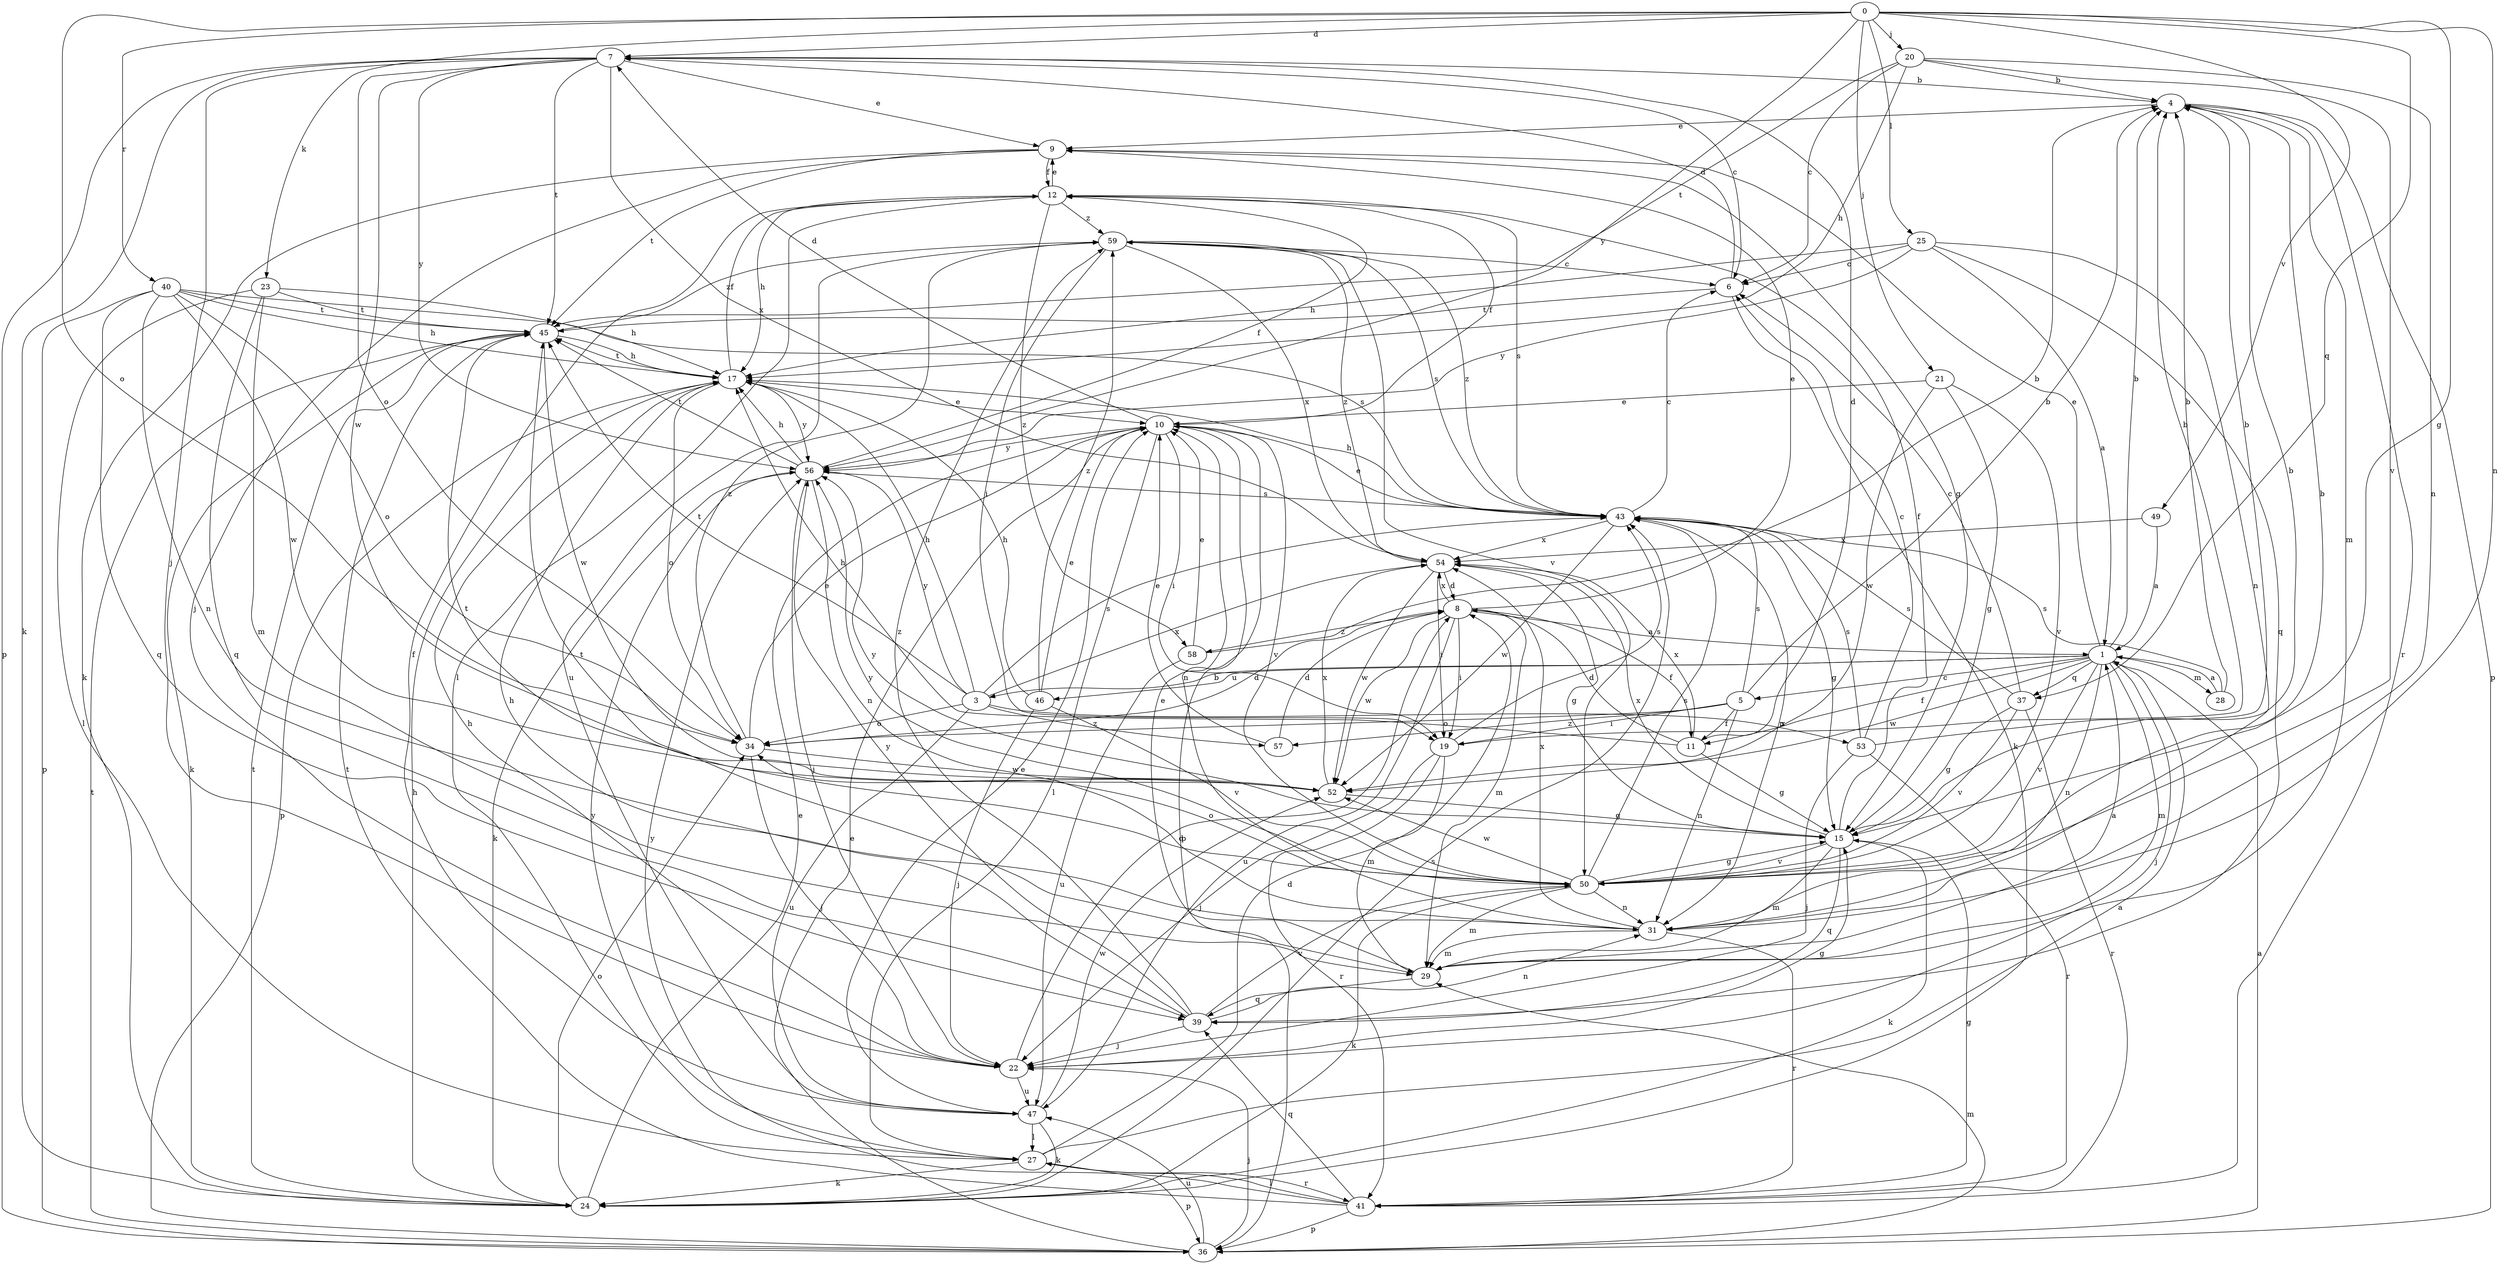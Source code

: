 strict digraph  {
0;
1;
3;
4;
5;
6;
7;
8;
9;
10;
11;
12;
15;
17;
19;
20;
21;
22;
23;
24;
25;
27;
28;
29;
31;
34;
36;
37;
39;
40;
41;
43;
45;
46;
47;
49;
50;
52;
53;
54;
56;
57;
58;
59;
0 -> 7  [label=d];
0 -> 15  [label=g];
0 -> 20  [label=j];
0 -> 21  [label=j];
0 -> 23  [label=k];
0 -> 25  [label=l];
0 -> 31  [label=n];
0 -> 34  [label=o];
0 -> 37  [label=q];
0 -> 40  [label=r];
0 -> 49  [label=v];
0 -> 56  [label=y];
1 -> 3  [label=b];
1 -> 4  [label=b];
1 -> 5  [label=c];
1 -> 9  [label=e];
1 -> 11  [label=f];
1 -> 22  [label=j];
1 -> 28  [label=m];
1 -> 29  [label=m];
1 -> 31  [label=n];
1 -> 37  [label=q];
1 -> 46  [label=u];
1 -> 50  [label=v];
1 -> 52  [label=w];
3 -> 17  [label=h];
3 -> 34  [label=o];
3 -> 43  [label=s];
3 -> 45  [label=t];
3 -> 47  [label=u];
3 -> 53  [label=x];
3 -> 54  [label=x];
3 -> 56  [label=y];
3 -> 57  [label=z];
4 -> 9  [label=e];
4 -> 29  [label=m];
4 -> 36  [label=p];
4 -> 41  [label=r];
5 -> 4  [label=b];
5 -> 11  [label=f];
5 -> 19  [label=i];
5 -> 31  [label=n];
5 -> 34  [label=o];
5 -> 43  [label=s];
5 -> 57  [label=z];
6 -> 7  [label=d];
6 -> 24  [label=k];
6 -> 45  [label=t];
7 -> 4  [label=b];
7 -> 6  [label=c];
7 -> 9  [label=e];
7 -> 22  [label=j];
7 -> 24  [label=k];
7 -> 34  [label=o];
7 -> 36  [label=p];
7 -> 45  [label=t];
7 -> 52  [label=w];
7 -> 54  [label=x];
7 -> 56  [label=y];
8 -> 1  [label=a];
8 -> 9  [label=e];
8 -> 11  [label=f];
8 -> 19  [label=i];
8 -> 29  [label=m];
8 -> 47  [label=u];
8 -> 52  [label=w];
8 -> 54  [label=x];
8 -> 58  [label=z];
9 -> 12  [label=f];
9 -> 15  [label=g];
9 -> 22  [label=j];
9 -> 24  [label=k];
9 -> 45  [label=t];
10 -> 7  [label=d];
10 -> 12  [label=f];
10 -> 19  [label=i];
10 -> 27  [label=l];
10 -> 31  [label=n];
10 -> 36  [label=p];
10 -> 50  [label=v];
10 -> 56  [label=y];
11 -> 7  [label=d];
11 -> 8  [label=d];
11 -> 15  [label=g];
11 -> 17  [label=h];
11 -> 54  [label=x];
12 -> 9  [label=e];
12 -> 17  [label=h];
12 -> 27  [label=l];
12 -> 43  [label=s];
12 -> 58  [label=z];
12 -> 59  [label=z];
15 -> 4  [label=b];
15 -> 12  [label=f];
15 -> 24  [label=k];
15 -> 29  [label=m];
15 -> 39  [label=q];
15 -> 50  [label=v];
15 -> 54  [label=x];
15 -> 56  [label=y];
17 -> 10  [label=e];
17 -> 12  [label=f];
17 -> 34  [label=o];
17 -> 36  [label=p];
17 -> 45  [label=t];
17 -> 56  [label=y];
19 -> 4  [label=b];
19 -> 22  [label=j];
19 -> 29  [label=m];
19 -> 41  [label=r];
19 -> 43  [label=s];
20 -> 4  [label=b];
20 -> 6  [label=c];
20 -> 17  [label=h];
20 -> 31  [label=n];
20 -> 45  [label=t];
20 -> 50  [label=v];
21 -> 10  [label=e];
21 -> 15  [label=g];
21 -> 50  [label=v];
21 -> 52  [label=w];
22 -> 8  [label=d];
22 -> 15  [label=g];
22 -> 17  [label=h];
22 -> 47  [label=u];
23 -> 17  [label=h];
23 -> 27  [label=l];
23 -> 29  [label=m];
23 -> 39  [label=q];
23 -> 45  [label=t];
24 -> 10  [label=e];
24 -> 17  [label=h];
24 -> 34  [label=o];
24 -> 43  [label=s];
24 -> 45  [label=t];
25 -> 1  [label=a];
25 -> 6  [label=c];
25 -> 17  [label=h];
25 -> 31  [label=n];
25 -> 39  [label=q];
25 -> 56  [label=y];
27 -> 1  [label=a];
27 -> 8  [label=d];
27 -> 24  [label=k];
27 -> 36  [label=p];
27 -> 41  [label=r];
27 -> 56  [label=y];
28 -> 1  [label=a];
28 -> 4  [label=b];
28 -> 43  [label=s];
29 -> 1  [label=a];
29 -> 10  [label=e];
29 -> 39  [label=q];
29 -> 45  [label=t];
31 -> 29  [label=m];
31 -> 41  [label=r];
31 -> 54  [label=x];
34 -> 8  [label=d];
34 -> 10  [label=e];
34 -> 22  [label=j];
34 -> 52  [label=w];
34 -> 59  [label=z];
36 -> 1  [label=a];
36 -> 10  [label=e];
36 -> 22  [label=j];
36 -> 29  [label=m];
36 -> 45  [label=t];
36 -> 47  [label=u];
37 -> 6  [label=c];
37 -> 15  [label=g];
37 -> 41  [label=r];
37 -> 43  [label=s];
37 -> 50  [label=v];
39 -> 17  [label=h];
39 -> 22  [label=j];
39 -> 31  [label=n];
39 -> 50  [label=v];
39 -> 56  [label=y];
39 -> 59  [label=z];
40 -> 17  [label=h];
40 -> 31  [label=n];
40 -> 34  [label=o];
40 -> 36  [label=p];
40 -> 39  [label=q];
40 -> 43  [label=s];
40 -> 45  [label=t];
40 -> 52  [label=w];
41 -> 15  [label=g];
41 -> 27  [label=l];
41 -> 36  [label=p];
41 -> 39  [label=q];
41 -> 45  [label=t];
41 -> 56  [label=y];
43 -> 6  [label=c];
43 -> 10  [label=e];
43 -> 15  [label=g];
43 -> 17  [label=h];
43 -> 31  [label=n];
43 -> 52  [label=w];
43 -> 54  [label=x];
43 -> 59  [label=z];
45 -> 17  [label=h];
45 -> 24  [label=k];
45 -> 52  [label=w];
45 -> 59  [label=z];
46 -> 10  [label=e];
46 -> 17  [label=h];
46 -> 22  [label=j];
46 -> 50  [label=v];
46 -> 59  [label=z];
47 -> 10  [label=e];
47 -> 12  [label=f];
47 -> 24  [label=k];
47 -> 27  [label=l];
47 -> 52  [label=w];
49 -> 1  [label=a];
49 -> 54  [label=x];
50 -> 4  [label=b];
50 -> 15  [label=g];
50 -> 24  [label=k];
50 -> 29  [label=m];
50 -> 31  [label=n];
50 -> 34  [label=o];
50 -> 43  [label=s];
50 -> 45  [label=t];
50 -> 52  [label=w];
50 -> 56  [label=y];
52 -> 15  [label=g];
52 -> 54  [label=x];
53 -> 4  [label=b];
53 -> 6  [label=c];
53 -> 22  [label=j];
53 -> 41  [label=r];
53 -> 43  [label=s];
54 -> 8  [label=d];
54 -> 15  [label=g];
54 -> 19  [label=i];
54 -> 52  [label=w];
54 -> 59  [label=z];
56 -> 12  [label=f];
56 -> 17  [label=h];
56 -> 22  [label=j];
56 -> 24  [label=k];
56 -> 31  [label=n];
56 -> 43  [label=s];
56 -> 45  [label=t];
57 -> 8  [label=d];
57 -> 10  [label=e];
58 -> 4  [label=b];
58 -> 10  [label=e];
58 -> 47  [label=u];
59 -> 6  [label=c];
59 -> 19  [label=i];
59 -> 43  [label=s];
59 -> 47  [label=u];
59 -> 50  [label=v];
59 -> 54  [label=x];
}
